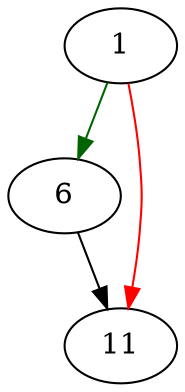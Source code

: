 strict digraph "get_root_dev_ino" {
	// Node definitions.
	1 [entry=true];
	6;
	11;

	// Edge definitions.
	1 -> 6 [
		color=darkgreen
		cond=true
	];
	1 -> 11 [
		color=red
		cond=false
	];
	6 -> 11;
}
